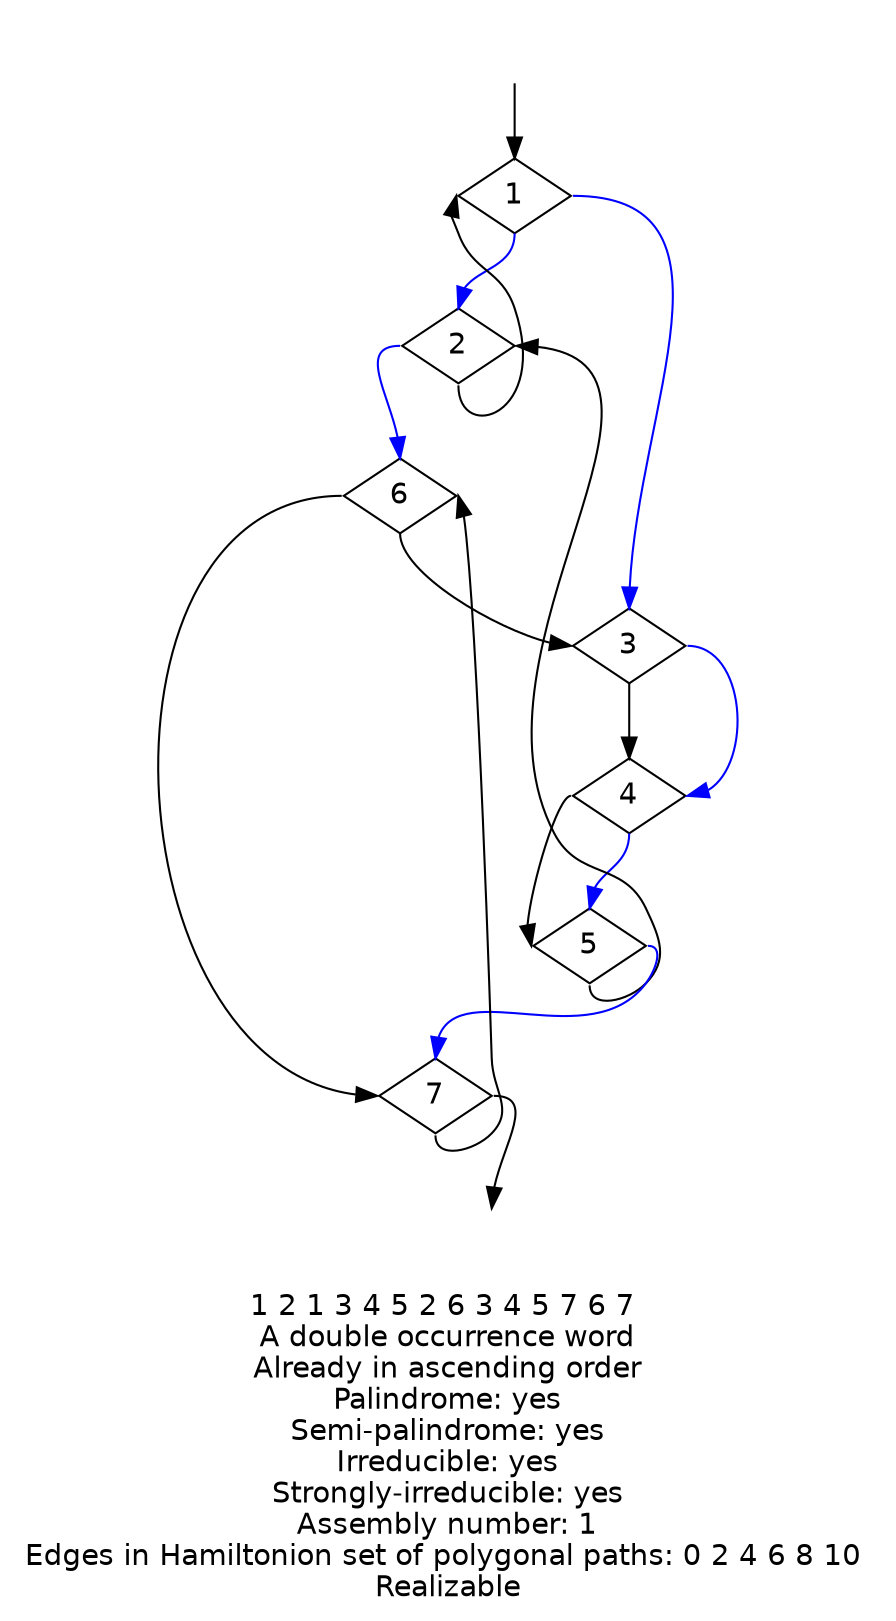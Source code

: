 digraph {
fontname="Helvetica"
node [fontname="Helvetica"]
node [shape=diamond]
label="1 2 1 3 4 5 2 6 3 4 5 7 6 7 \nA double occurrence word\nAlready in ascending order\nPalindrome: yes\nSemi-palindrome: yes\nIrreducible: yes\nStrongly-irreducible: yes\nAssembly number: 1\nEdges in Hamiltonion set of polygonal paths: 0 2 4 6 8 10 \nRealizable\n"
a [style="invis"]
b [style="invis"]
a:s -> 1:n
1:s -> 2:n [color="blue"]
2:s -> 1:w
1:e -> 3:n [color="blue"]
3:s -> 4:n
4:s -> 5:n [color="blue"]
5:s -> 2:e
2:w -> 6:n [color="blue"]
6:s -> 3:w
3:e -> 4:e [color="blue"]
4:w -> 5:w
5:e -> 7:n [color="blue"]
7:s -> 6:e
6:w -> 7:w
7:e -> b:n
}
